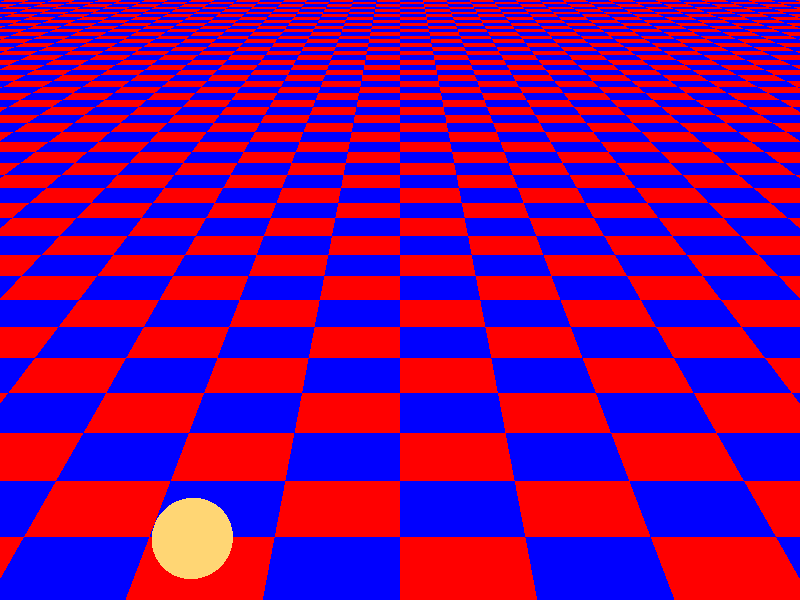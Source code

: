 #include "colors.inc"
#include "shapes.inc"
#include "golds.inc"

camera{
  location < 0,50,-100>
  look_at <0,0,50>
  angle 35
}

light_source{<-3,50,-10> color White}
light_source{<5,90,-15> color 2.5*White}
    
object {
  Plane_XZ
  pigment{checker color Red color Blue}
  scale 10.0
  translate<0,0,0>
}

#declare FRAME_N = 90;
#declare V0 = 25;
#declare Angle = radians(85);
#declare Vx = V0*cos(Angle);
#declare Vy = V0*sin(Angle);
#declare g = 9.8;
#declare Time = 0.0;
#declare Tmax = 30;
#declare Time_interval = Tmax/FRAME_N;
#declare Nt = 2*Vy/g;
#declare Bt = 0.0;
#declare LoopMax = Tmax*clock + Time_interval/2;
#declare PosX = -Nt*Vx/2-10;

#while(Time <= LoopMax)
  #if(Time >= Nt)
    #declare Vy = Vy*0.8;
    #declare Bt = Nt;
    #declare Nt = Nt+2*Vy/g;
  #end
  
  #if((Time > Tmax*clock-Time_interval/2)&(Time<Tmax*clock+Time_interval/2))
    object{
      Sphere
      texture{T_Gold_1A}
      scale 3
      #declare Ty = Vy*(Time-Bt)-g*(Time-Bt)*(Time-Bt)/2;
      #if(Ty<0)
        #declare Ty = 0;
      #end
      #declare Tx = Vx*Time+PosX;
      translate<Tx,Ty,Tx>
      translate<0,3,0>
    }
  #end
  #declare Time = Time+Time_interval;
#end